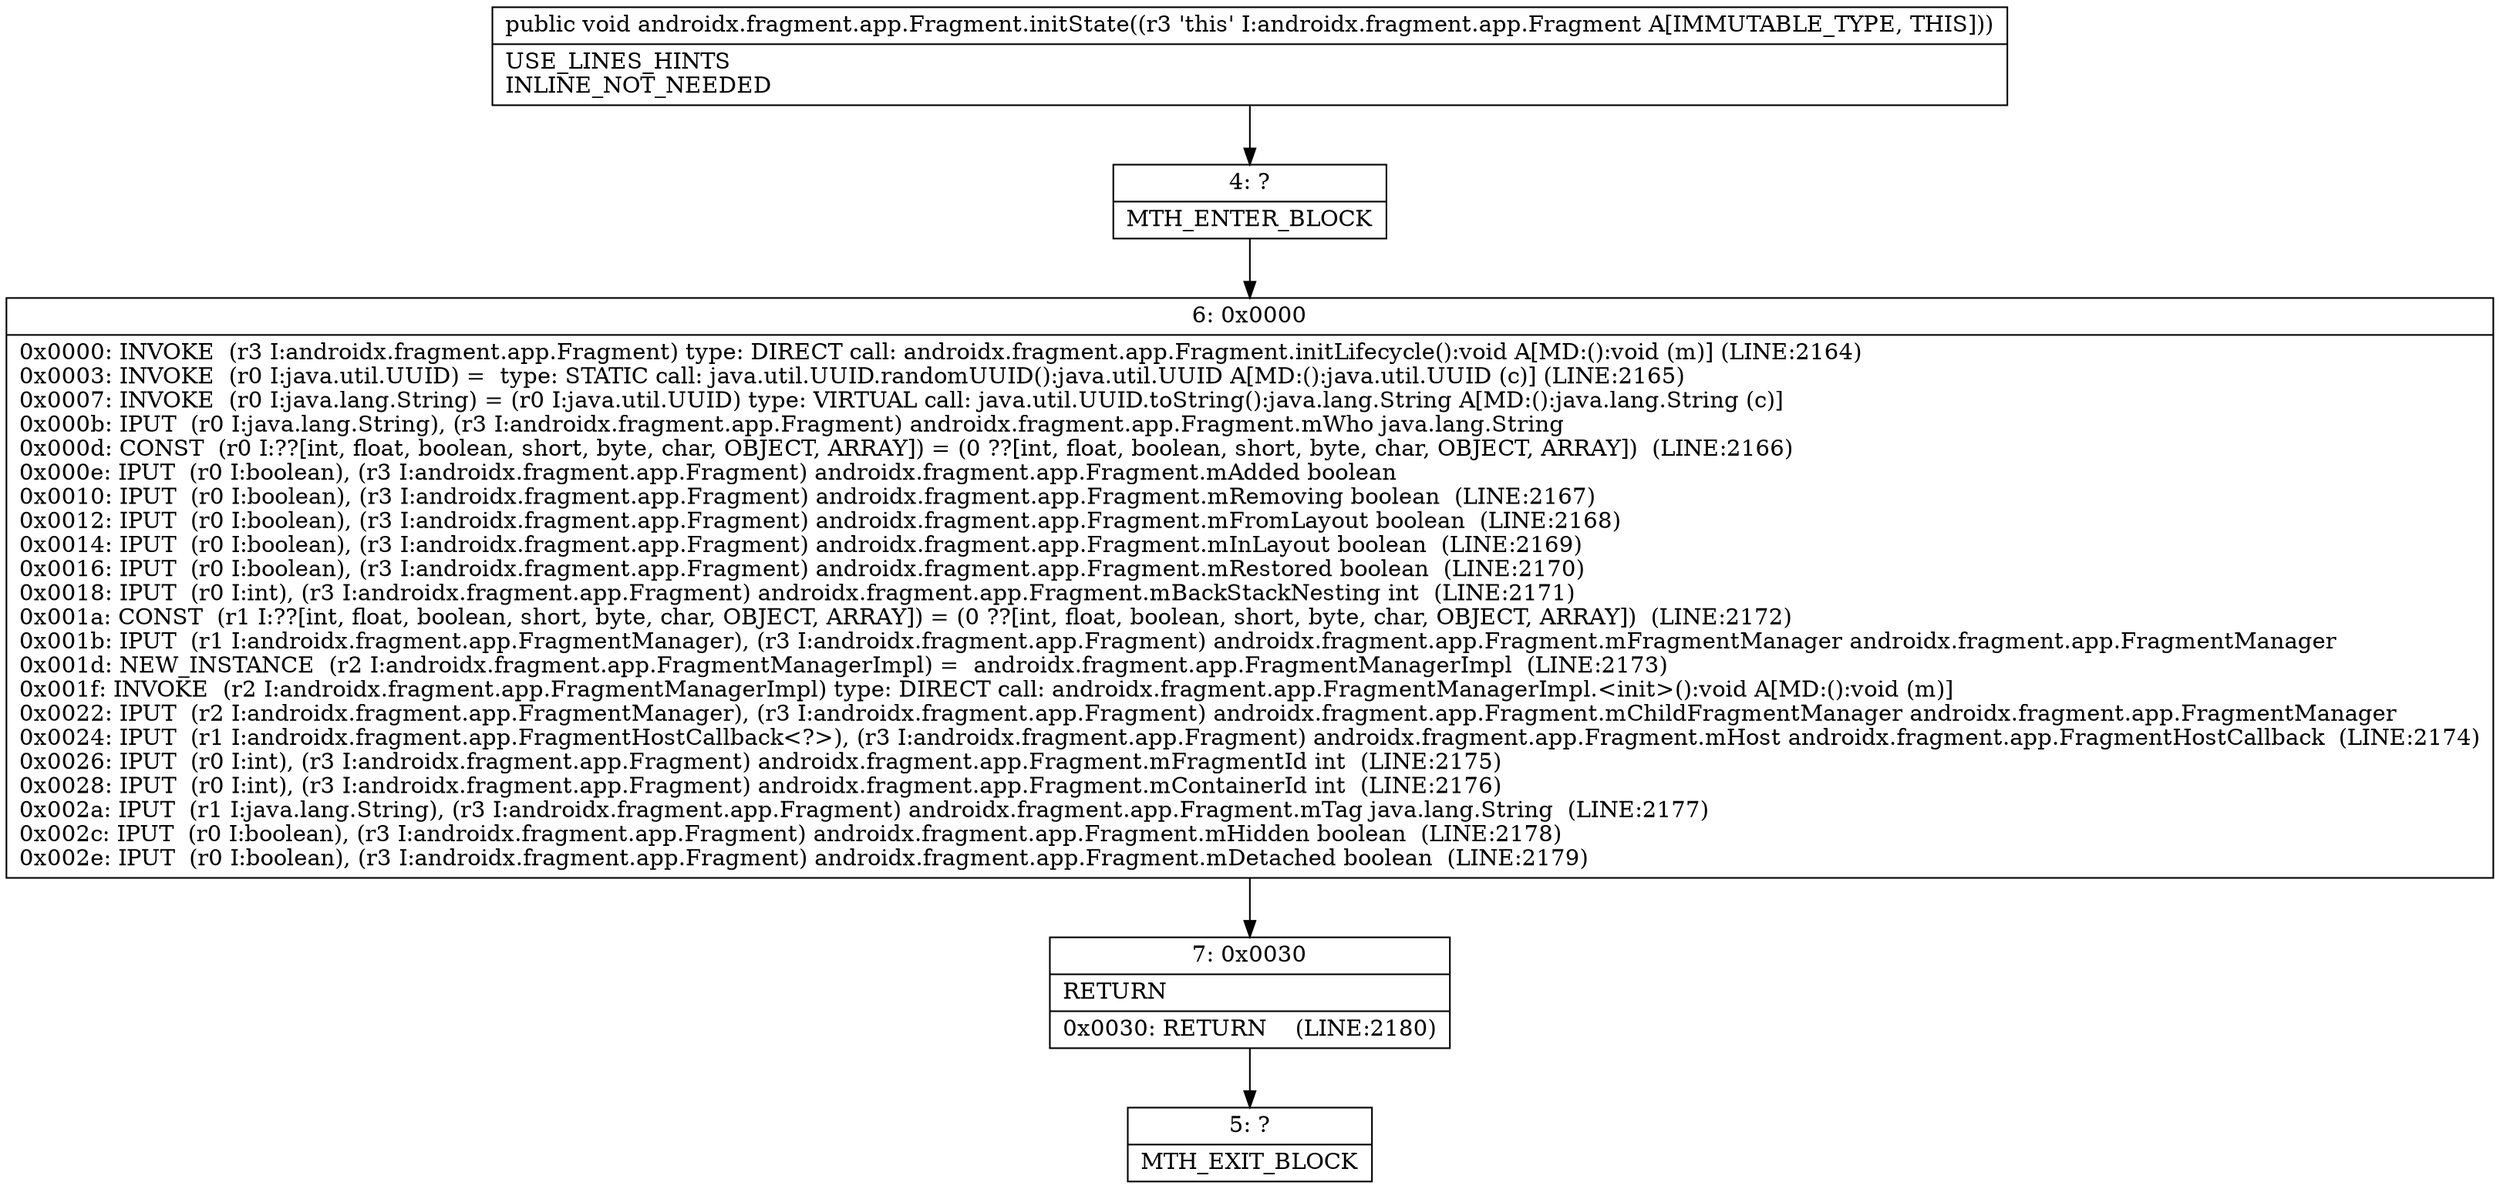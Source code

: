 digraph "CFG forandroidx.fragment.app.Fragment.initState()V" {
Node_4 [shape=record,label="{4\:\ ?|MTH_ENTER_BLOCK\l}"];
Node_6 [shape=record,label="{6\:\ 0x0000|0x0000: INVOKE  (r3 I:androidx.fragment.app.Fragment) type: DIRECT call: androidx.fragment.app.Fragment.initLifecycle():void A[MD:():void (m)] (LINE:2164)\l0x0003: INVOKE  (r0 I:java.util.UUID) =  type: STATIC call: java.util.UUID.randomUUID():java.util.UUID A[MD:():java.util.UUID (c)] (LINE:2165)\l0x0007: INVOKE  (r0 I:java.lang.String) = (r0 I:java.util.UUID) type: VIRTUAL call: java.util.UUID.toString():java.lang.String A[MD:():java.lang.String (c)]\l0x000b: IPUT  (r0 I:java.lang.String), (r3 I:androidx.fragment.app.Fragment) androidx.fragment.app.Fragment.mWho java.lang.String \l0x000d: CONST  (r0 I:??[int, float, boolean, short, byte, char, OBJECT, ARRAY]) = (0 ??[int, float, boolean, short, byte, char, OBJECT, ARRAY])  (LINE:2166)\l0x000e: IPUT  (r0 I:boolean), (r3 I:androidx.fragment.app.Fragment) androidx.fragment.app.Fragment.mAdded boolean \l0x0010: IPUT  (r0 I:boolean), (r3 I:androidx.fragment.app.Fragment) androidx.fragment.app.Fragment.mRemoving boolean  (LINE:2167)\l0x0012: IPUT  (r0 I:boolean), (r3 I:androidx.fragment.app.Fragment) androidx.fragment.app.Fragment.mFromLayout boolean  (LINE:2168)\l0x0014: IPUT  (r0 I:boolean), (r3 I:androidx.fragment.app.Fragment) androidx.fragment.app.Fragment.mInLayout boolean  (LINE:2169)\l0x0016: IPUT  (r0 I:boolean), (r3 I:androidx.fragment.app.Fragment) androidx.fragment.app.Fragment.mRestored boolean  (LINE:2170)\l0x0018: IPUT  (r0 I:int), (r3 I:androidx.fragment.app.Fragment) androidx.fragment.app.Fragment.mBackStackNesting int  (LINE:2171)\l0x001a: CONST  (r1 I:??[int, float, boolean, short, byte, char, OBJECT, ARRAY]) = (0 ??[int, float, boolean, short, byte, char, OBJECT, ARRAY])  (LINE:2172)\l0x001b: IPUT  (r1 I:androidx.fragment.app.FragmentManager), (r3 I:androidx.fragment.app.Fragment) androidx.fragment.app.Fragment.mFragmentManager androidx.fragment.app.FragmentManager \l0x001d: NEW_INSTANCE  (r2 I:androidx.fragment.app.FragmentManagerImpl) =  androidx.fragment.app.FragmentManagerImpl  (LINE:2173)\l0x001f: INVOKE  (r2 I:androidx.fragment.app.FragmentManagerImpl) type: DIRECT call: androidx.fragment.app.FragmentManagerImpl.\<init\>():void A[MD:():void (m)]\l0x0022: IPUT  (r2 I:androidx.fragment.app.FragmentManager), (r3 I:androidx.fragment.app.Fragment) androidx.fragment.app.Fragment.mChildFragmentManager androidx.fragment.app.FragmentManager \l0x0024: IPUT  (r1 I:androidx.fragment.app.FragmentHostCallback\<?\>), (r3 I:androidx.fragment.app.Fragment) androidx.fragment.app.Fragment.mHost androidx.fragment.app.FragmentHostCallback  (LINE:2174)\l0x0026: IPUT  (r0 I:int), (r3 I:androidx.fragment.app.Fragment) androidx.fragment.app.Fragment.mFragmentId int  (LINE:2175)\l0x0028: IPUT  (r0 I:int), (r3 I:androidx.fragment.app.Fragment) androidx.fragment.app.Fragment.mContainerId int  (LINE:2176)\l0x002a: IPUT  (r1 I:java.lang.String), (r3 I:androidx.fragment.app.Fragment) androidx.fragment.app.Fragment.mTag java.lang.String  (LINE:2177)\l0x002c: IPUT  (r0 I:boolean), (r3 I:androidx.fragment.app.Fragment) androidx.fragment.app.Fragment.mHidden boolean  (LINE:2178)\l0x002e: IPUT  (r0 I:boolean), (r3 I:androidx.fragment.app.Fragment) androidx.fragment.app.Fragment.mDetached boolean  (LINE:2179)\l}"];
Node_7 [shape=record,label="{7\:\ 0x0030|RETURN\l|0x0030: RETURN    (LINE:2180)\l}"];
Node_5 [shape=record,label="{5\:\ ?|MTH_EXIT_BLOCK\l}"];
MethodNode[shape=record,label="{public void androidx.fragment.app.Fragment.initState((r3 'this' I:androidx.fragment.app.Fragment A[IMMUTABLE_TYPE, THIS]))  | USE_LINES_HINTS\lINLINE_NOT_NEEDED\l}"];
MethodNode -> Node_4;Node_4 -> Node_6;
Node_6 -> Node_7;
Node_7 -> Node_5;
}

